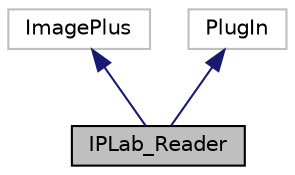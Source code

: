 digraph "IPLab_Reader"
{
  edge [fontname="Helvetica",fontsize="10",labelfontname="Helvetica",labelfontsize="10"];
  node [fontname="Helvetica",fontsize="10",shape=record];
  Node3 [label="IPLab_Reader",height=0.2,width=0.4,color="black", fillcolor="grey75", style="filled", fontcolor="black"];
  Node4 -> Node3 [dir="back",color="midnightblue",fontsize="10",style="solid",fontname="Helvetica"];
  Node4 [label="ImagePlus",height=0.2,width=0.4,color="grey75", fillcolor="white", style="filled"];
  Node5 -> Node3 [dir="back",color="midnightblue",fontsize="10",style="solid",fontname="Helvetica"];
  Node5 [label="PlugIn",height=0.2,width=0.4,color="grey75", fillcolor="white", style="filled"];
}
